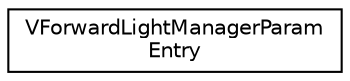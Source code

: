 digraph "Graphical Class Hierarchy"
{
  edge [fontname="Helvetica",fontsize="10",labelfontname="Helvetica",labelfontsize="10"];
  node [fontname="Helvetica",fontsize="10",shape=record];
  rankdir="LR";
  Node1 [label="VForwardLightManagerParam\lEntry",height=0.2,width=0.4,color="black", fillcolor="white", style="filled",URL="$struct_v_forward_light_manager_param_entry.html"];
}
